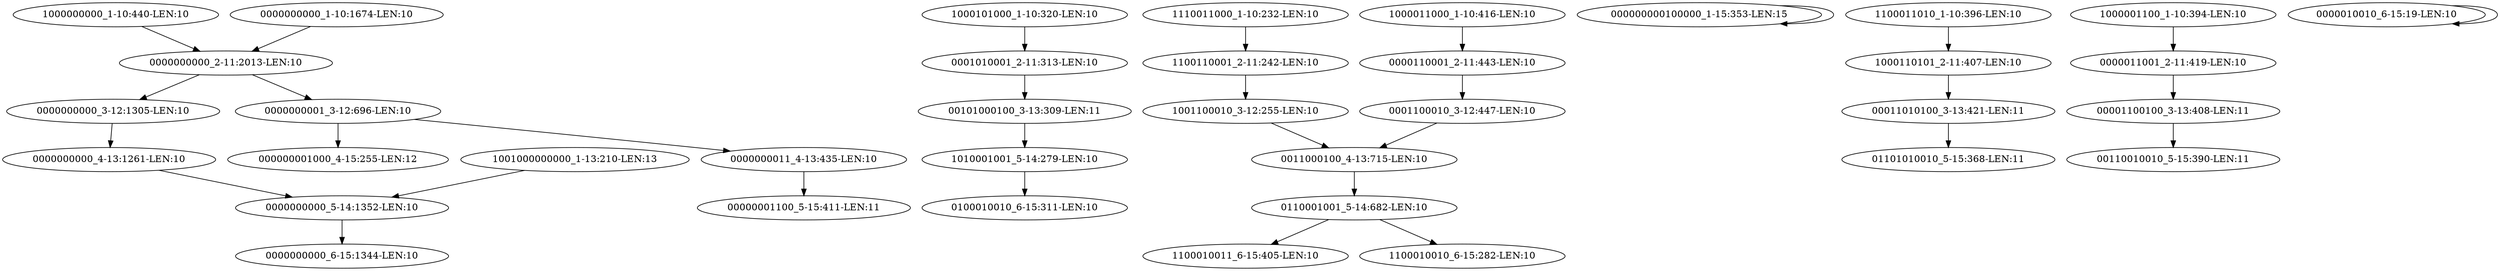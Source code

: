 digraph G {
    "0000000000_5-14:1352-LEN:10" -> "0000000000_6-15:1344-LEN:10";
    "0001010001_2-11:313-LEN:10" -> "00101000100_3-13:309-LEN:11";
    "0001100010_3-12:447-LEN:10" -> "0011000100_4-13:715-LEN:10";
    "0000000000_3-12:1305-LEN:10" -> "0000000000_4-13:1261-LEN:10";
    "1000000000_1-10:440-LEN:10" -> "0000000000_2-11:2013-LEN:10";
    "0000110001_2-11:443-LEN:10" -> "0001100010_3-12:447-LEN:10";
    "0000000000_4-13:1261-LEN:10" -> "0000000000_5-14:1352-LEN:10";
    "1100110001_2-11:242-LEN:10" -> "1001100010_3-12:255-LEN:10";
    "1001000000000_1-13:210-LEN:13" -> "0000000000_5-14:1352-LEN:10";
    "000000000100000_1-15:353-LEN:15" -> "000000000100000_1-15:353-LEN:15";
    "1000101000_1-10:320-LEN:10" -> "0001010001_2-11:313-LEN:10";
    "0000000000_2-11:2013-LEN:10" -> "0000000000_3-12:1305-LEN:10";
    "0000000000_2-11:2013-LEN:10" -> "0000000001_3-12:696-LEN:10";
    "0000000001_3-12:696-LEN:10" -> "000000001000_4-15:255-LEN:12";
    "0000000001_3-12:696-LEN:10" -> "0000000011_4-13:435-LEN:10";
    "1110011000_1-10:232-LEN:10" -> "1100110001_2-11:242-LEN:10";
    "1000011000_1-10:416-LEN:10" -> "0000110001_2-11:443-LEN:10";
    "1000110101_2-11:407-LEN:10" -> "00011010100_3-13:421-LEN:11";
    "0110001001_5-14:682-LEN:10" -> "1100010011_6-15:405-LEN:10";
    "0110001001_5-14:682-LEN:10" -> "1100010010_6-15:282-LEN:10";
    "1001100010_3-12:255-LEN:10" -> "0011000100_4-13:715-LEN:10";
    "00001100100_3-13:408-LEN:11" -> "00110010010_5-15:390-LEN:11";
    "00101000100_3-13:309-LEN:11" -> "1010001001_5-14:279-LEN:10";
    "0011000100_4-13:715-LEN:10" -> "0110001001_5-14:682-LEN:10";
    "1100011010_1-10:396-LEN:10" -> "1000110101_2-11:407-LEN:10";
    "00011010100_3-13:421-LEN:11" -> "01101010010_5-15:368-LEN:11";
    "1010001001_5-14:279-LEN:10" -> "0100010010_6-15:311-LEN:10";
    "0000010010_6-15:19-LEN:10" -> "0000010010_6-15:19-LEN:10";
    "0000000011_4-13:435-LEN:10" -> "00000001100_5-15:411-LEN:11";
    "1000001100_1-10:394-LEN:10" -> "0000011001_2-11:419-LEN:10";
    "0000011001_2-11:419-LEN:10" -> "00001100100_3-13:408-LEN:11";
    "0000000000_1-10:1674-LEN:10" -> "0000000000_2-11:2013-LEN:10";
}
